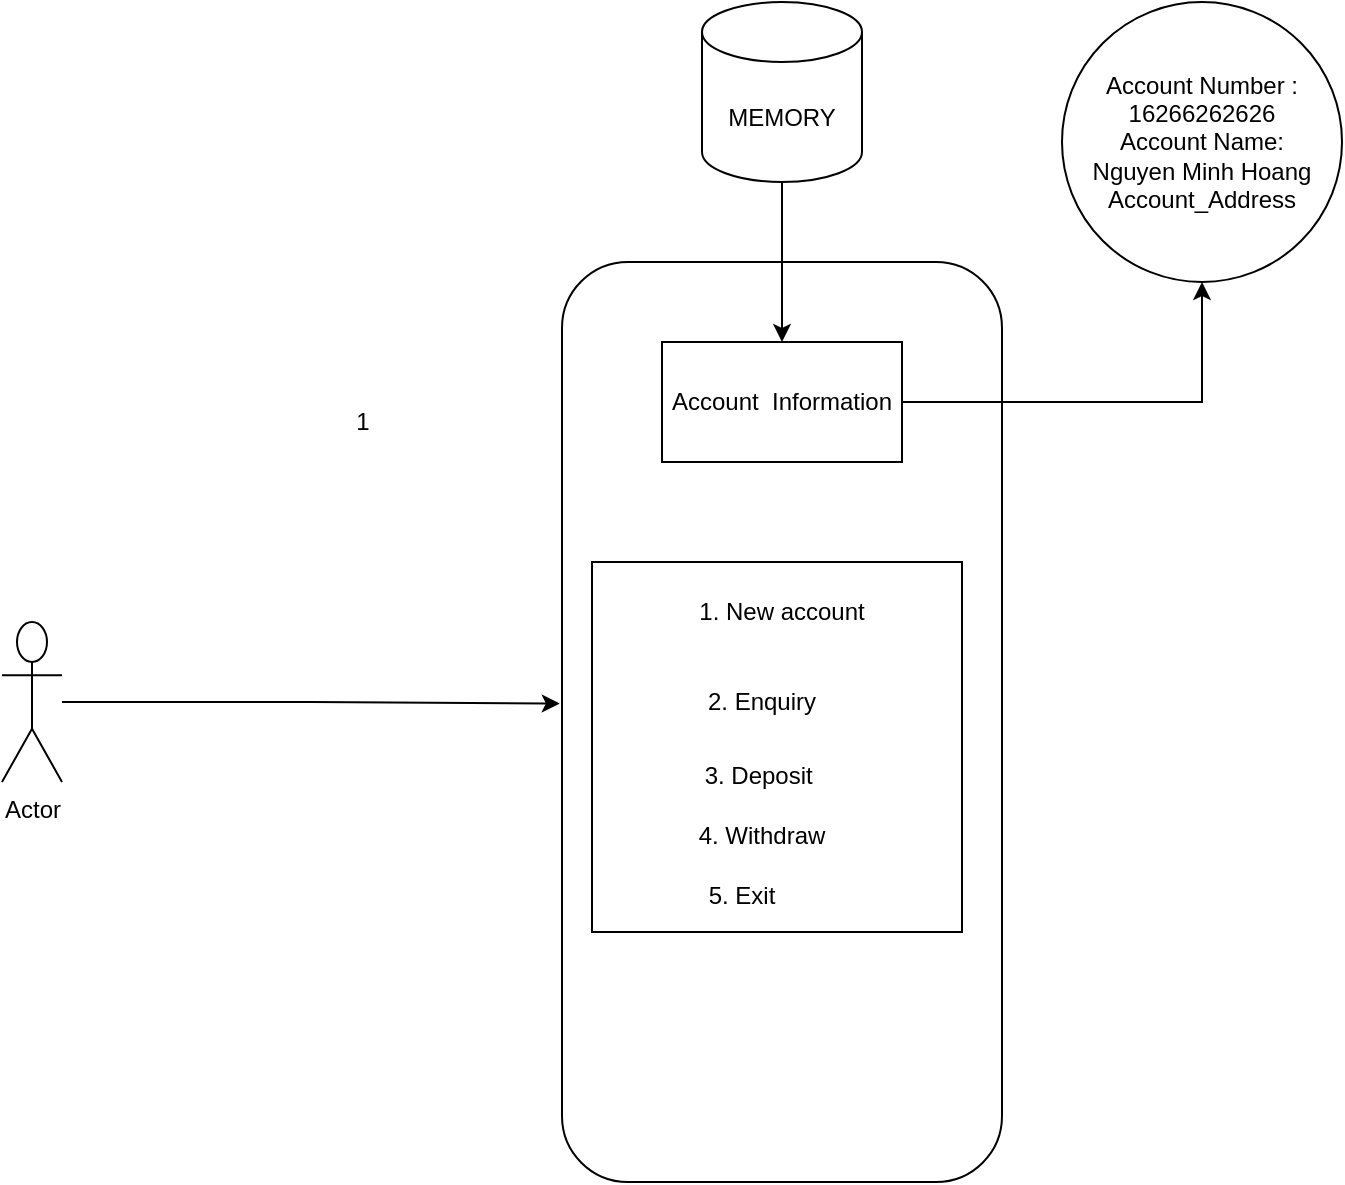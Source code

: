 <mxfile version="17.4.4" type="github">
  <diagram id="xkWoOhPlahn027A_bz_U" name="Page-1">
    <mxGraphModel dx="1422" dy="800" grid="1" gridSize="10" guides="1" tooltips="1" connect="1" arrows="1" fold="1" page="1" pageScale="1" pageWidth="827" pageHeight="1169" math="0" shadow="0">
      <root>
        <mxCell id="0" />
        <mxCell id="1" parent="0" />
        <mxCell id="tLf9KGzH2vNE5pYWF_To-3" style="edgeStyle=orthogonalEdgeStyle;rounded=0;orthogonalLoop=1;jettySize=auto;html=1;entryX=-0.005;entryY=0.48;entryDx=0;entryDy=0;entryPerimeter=0;" edge="1" parent="1" source="tLf9KGzH2vNE5pYWF_To-1" target="tLf9KGzH2vNE5pYWF_To-2">
          <mxGeometry relative="1" as="geometry" />
        </mxCell>
        <mxCell id="tLf9KGzH2vNE5pYWF_To-1" value="Actor" style="shape=umlActor;verticalLabelPosition=bottom;verticalAlign=top;html=1;outlineConnect=0;" vertex="1" parent="1">
          <mxGeometry x="120" y="360" width="30" height="80" as="geometry" />
        </mxCell>
        <mxCell id="tLf9KGzH2vNE5pYWF_To-2" value="" style="rounded=1;whiteSpace=wrap;html=1;" vertex="1" parent="1">
          <mxGeometry x="400" y="180" width="220" height="460" as="geometry" />
        </mxCell>
        <mxCell id="tLf9KGzH2vNE5pYWF_To-19" style="edgeStyle=orthogonalEdgeStyle;rounded=0;orthogonalLoop=1;jettySize=auto;html=1;" edge="1" parent="1" source="tLf9KGzH2vNE5pYWF_To-4" target="tLf9KGzH2vNE5pYWF_To-16">
          <mxGeometry relative="1" as="geometry" />
        </mxCell>
        <mxCell id="tLf9KGzH2vNE5pYWF_To-4" value="Account&amp;nbsp; Information" style="rounded=0;whiteSpace=wrap;html=1;" vertex="1" parent="1">
          <mxGeometry x="450" y="220" width="120" height="60" as="geometry" />
        </mxCell>
        <mxCell id="tLf9KGzH2vNE5pYWF_To-8" style="edgeStyle=orthogonalEdgeStyle;rounded=0;orthogonalLoop=1;jettySize=auto;html=1;entryX=0.5;entryY=0;entryDx=0;entryDy=0;" edge="1" parent="1" source="tLf9KGzH2vNE5pYWF_To-5" target="tLf9KGzH2vNE5pYWF_To-4">
          <mxGeometry relative="1" as="geometry" />
        </mxCell>
        <mxCell id="tLf9KGzH2vNE5pYWF_To-5" value="MEMORY" style="shape=cylinder3;whiteSpace=wrap;html=1;boundedLbl=1;backgroundOutline=1;size=15;" vertex="1" parent="1">
          <mxGeometry x="470" y="50" width="80" height="90" as="geometry" />
        </mxCell>
        <mxCell id="tLf9KGzH2vNE5pYWF_To-9" value="" style="whiteSpace=wrap;html=1;aspect=fixed;" vertex="1" parent="1">
          <mxGeometry x="415" y="330" width="185" height="185" as="geometry" />
        </mxCell>
        <mxCell id="tLf9KGzH2vNE5pYWF_To-10" value="1. New account" style="text;html=1;strokeColor=none;fillColor=none;align=center;verticalAlign=middle;whiteSpace=wrap;rounded=0;" vertex="1" parent="1">
          <mxGeometry x="450" y="340" width="120" height="30" as="geometry" />
        </mxCell>
        <mxCell id="tLf9KGzH2vNE5pYWF_To-11" value="2. Enquiry" style="text;html=1;strokeColor=none;fillColor=none;align=center;verticalAlign=middle;whiteSpace=wrap;rounded=0;" vertex="1" parent="1">
          <mxGeometry x="440" y="385" width="120" height="30" as="geometry" />
        </mxCell>
        <mxCell id="tLf9KGzH2vNE5pYWF_To-12" value="3. Deposit&amp;nbsp;" style="text;html=1;strokeColor=none;fillColor=none;align=center;verticalAlign=middle;whiteSpace=wrap;rounded=0;" vertex="1" parent="1">
          <mxGeometry x="440" y="422" width="120" height="30" as="geometry" />
        </mxCell>
        <mxCell id="tLf9KGzH2vNE5pYWF_To-13" value="4. Withdraw" style="text;html=1;strokeColor=none;fillColor=none;align=center;verticalAlign=middle;whiteSpace=wrap;rounded=0;" vertex="1" parent="1">
          <mxGeometry x="440" y="452" width="120" height="30" as="geometry" />
        </mxCell>
        <mxCell id="tLf9KGzH2vNE5pYWF_To-15" value="5. Exit" style="text;html=1;strokeColor=none;fillColor=none;align=center;verticalAlign=middle;whiteSpace=wrap;rounded=0;" vertex="1" parent="1">
          <mxGeometry x="430" y="482" width="120" height="30" as="geometry" />
        </mxCell>
        <mxCell id="tLf9KGzH2vNE5pYWF_To-16" value="Account Number : 16266262626&lt;br&gt;Account Name:&lt;br&gt;Nguyen Minh Hoang&lt;br&gt;Account_Address&lt;br&gt;" style="ellipse;whiteSpace=wrap;html=1;" vertex="1" parent="1">
          <mxGeometry x="650" y="50" width="140" height="140" as="geometry" />
        </mxCell>
        <mxCell id="tLf9KGzH2vNE5pYWF_To-20" value="1" style="text;html=1;align=center;verticalAlign=middle;resizable=0;points=[];autosize=1;strokeColor=none;fillColor=none;" vertex="1" parent="1">
          <mxGeometry x="290" y="250" width="20" height="20" as="geometry" />
        </mxCell>
      </root>
    </mxGraphModel>
  </diagram>
</mxfile>
